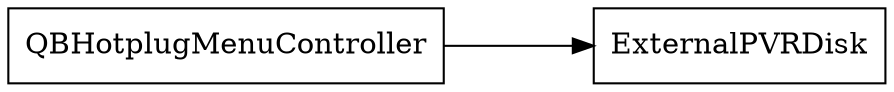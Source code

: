 digraph QBHotplugMenuController {
    node [URL="controlFlow/\N.html" shape=box]
    graph [layout="circo"]
    QBHotplugMenuController [URL="\N.html" root=true]

    QBHotplugMenuController -> ExternalPVRDisk
}
